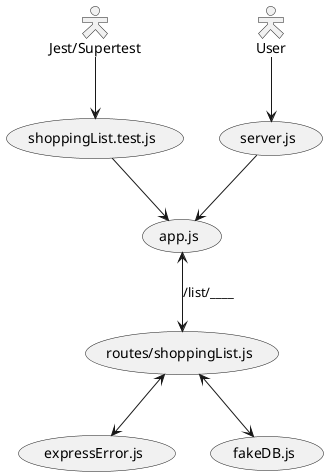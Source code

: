 @startuml

"server.js" as (serv)
"app.js" as (app)
"routes/shoppingList.js" as (routes)
"shoppingList.test.js" as (tests)
"expressError.js" as (errors)
"fakeDB.js" as (db)

skinparam actorStyle Hollow

"User" as usr 
"Jest/Supertest" as tester

usr --> (serv)
(serv) --> (app)
tester --> (tests)
(tests) --> (app)

(app) <--> (routes): /list/____

(routes) <--> (errors)
(routes) <--> (db)


@enduml